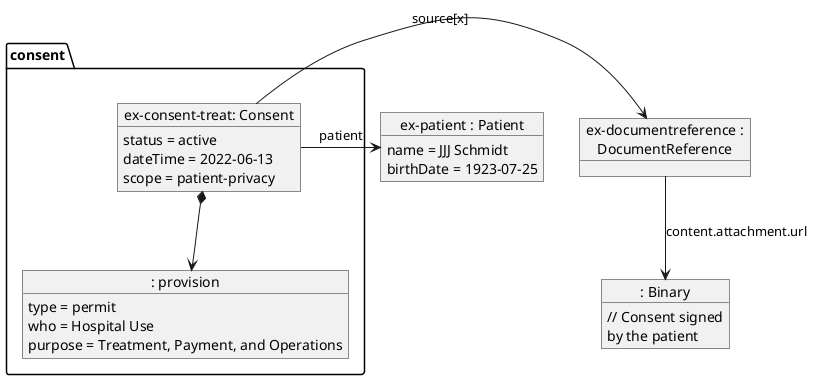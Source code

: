 @startuml
object "ex-patient : Patient" as pat [[Patient-ex-patient.html]]
pat : name = JJJ Schmidt
pat : birthDate = 1923-07-25
object "ex-documentreference :\nDocumentReference" as docref [[DocumentReference-ex-documentreference.html]]
object ": Binary" as doc
docref --> doc : content.attachment.url
doc : // Consent signed\nby the patient

package consent {
object "ex-consent-treat: Consent" as consent [[Consent-ex-consent-treat.html]]


consent : status = active
consent : dateTime = 2022-06-13
consent : scope = patient-privacy
consent -> pat : patient
consent -> docref : source[x]
object ": provision" as prov
consent *--> prov
prov : type = permit
prov : who = Hospital Use
prov : purpose = Treatment, Payment, and Operations
}

@enduml